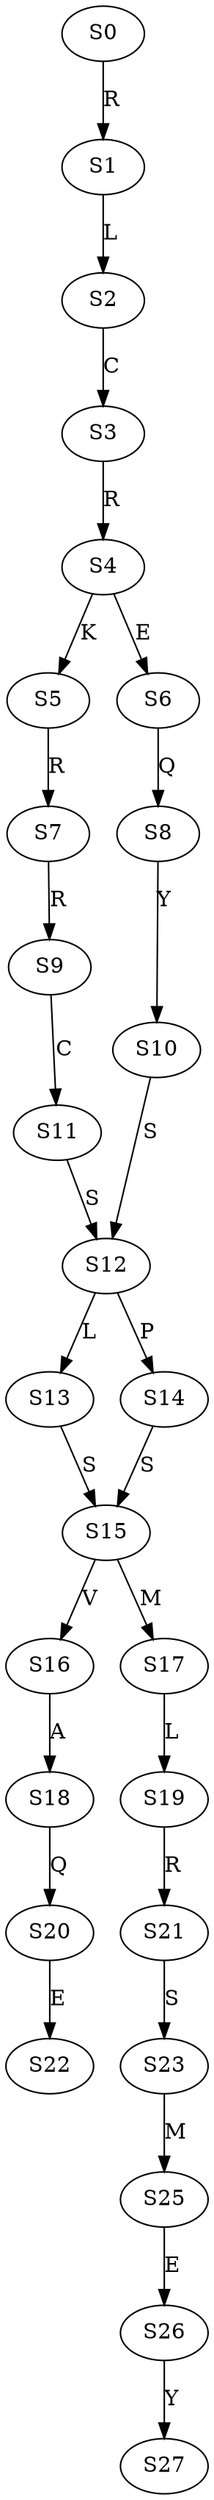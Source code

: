 strict digraph  {
	S0 -> S1 [ label = R ];
	S1 -> S2 [ label = L ];
	S2 -> S3 [ label = C ];
	S3 -> S4 [ label = R ];
	S4 -> S5 [ label = K ];
	S4 -> S6 [ label = E ];
	S5 -> S7 [ label = R ];
	S6 -> S8 [ label = Q ];
	S7 -> S9 [ label = R ];
	S8 -> S10 [ label = Y ];
	S9 -> S11 [ label = C ];
	S10 -> S12 [ label = S ];
	S11 -> S12 [ label = S ];
	S12 -> S13 [ label = L ];
	S12 -> S14 [ label = P ];
	S13 -> S15 [ label = S ];
	S14 -> S15 [ label = S ];
	S15 -> S16 [ label = V ];
	S15 -> S17 [ label = M ];
	S16 -> S18 [ label = A ];
	S17 -> S19 [ label = L ];
	S18 -> S20 [ label = Q ];
	S19 -> S21 [ label = R ];
	S20 -> S22 [ label = E ];
	S21 -> S23 [ label = S ];
	S23 -> S25 [ label = M ];
	S25 -> S26 [ label = E ];
	S26 -> S27 [ label = Y ];
}

